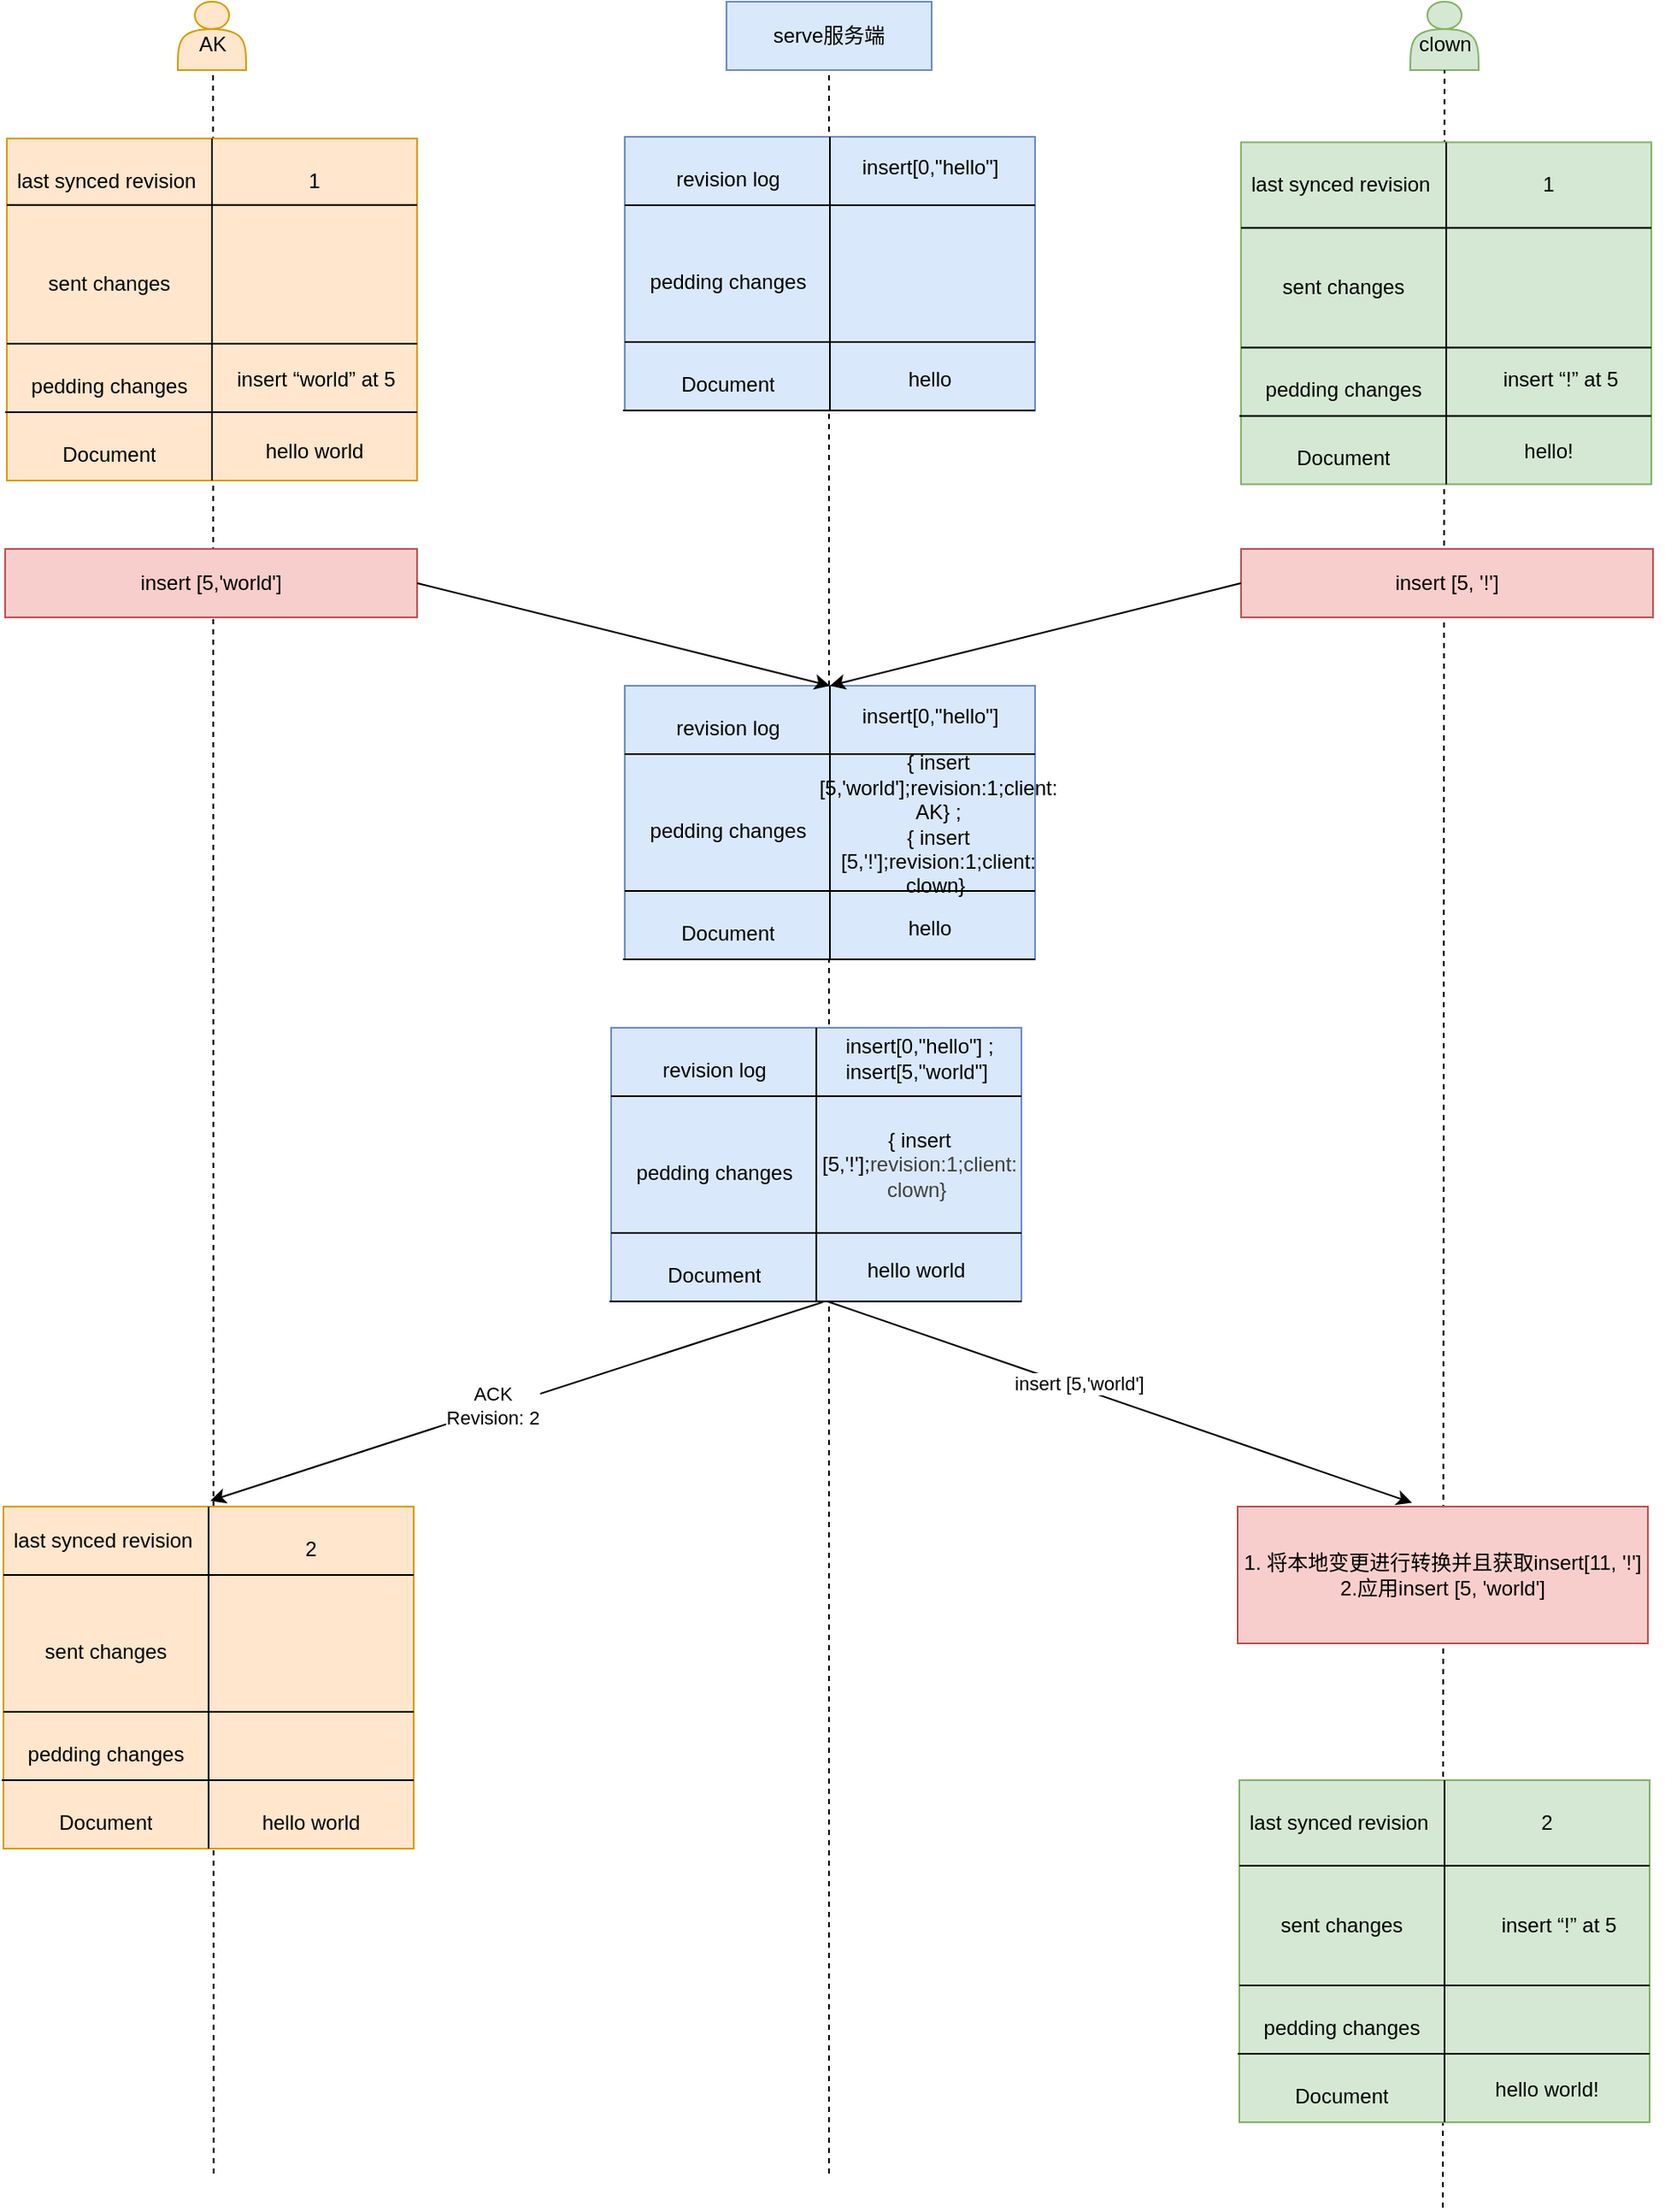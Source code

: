 <mxfile>
    <diagram name="第 1 页" id="E_M3c3dEPE1-523_0gV0">
        <mxGraphModel dx="2163" dy="761" grid="1" gridSize="10" guides="1" tooltips="1" connect="1" arrows="1" fold="1" page="1" pageScale="1" pageWidth="827" pageHeight="1169" math="0" shadow="0">
            <root>
                <mxCell id="0"/>
                <mxCell id="1" parent="0"/>
                <mxCell id="uSvULKUVFTcmLh_3Sc6B-78" value="" style="endArrow=none;dashed=1;html=1;rounded=0;entryX=0.516;entryY=1.061;entryDx=0;entryDy=0;entryPerimeter=0;" parent="1" target="uSvULKUVFTcmLh_3Sc6B-19" edge="1">
                    <mxGeometry width="50" height="50" relative="1" as="geometry">
                        <mxPoint x="81" y="1310" as="sourcePoint"/>
                        <mxPoint x="500" y="270" as="targetPoint"/>
                    </mxGeometry>
                </mxCell>
                <mxCell id="uSvULKUVFTcmLh_3Sc6B-1" value="" style="shape=actor;whiteSpace=wrap;html=1;fillColor=#ffe6cc;strokeColor=#d79b00;" parent="1" vertex="1">
                    <mxGeometry x="60" y="40" width="40" height="40" as="geometry"/>
                </mxCell>
                <mxCell id="uSvULKUVFTcmLh_3Sc6B-19" value="AK" style="text;html=1;align=center;verticalAlign=middle;resizable=0;points=[];autosize=1;strokeColor=none;fillColor=none;" parent="1" vertex="1">
                    <mxGeometry x="60" y="50" width="40" height="30" as="geometry"/>
                </mxCell>
                <mxCell id="uSvULKUVFTcmLh_3Sc6B-20" value="" style="shape=actor;whiteSpace=wrap;html=1;fillColor=#d5e8d4;strokeColor=#82b366;" parent="1" vertex="1">
                    <mxGeometry x="781" y="40" width="40" height="40" as="geometry"/>
                </mxCell>
                <mxCell id="uSvULKUVFTcmLh_3Sc6B-21" value="clown" style="text;html=1;align=center;verticalAlign=middle;resizable=0;points=[];autosize=1;strokeColor=none;fillColor=none;" parent="1" vertex="1">
                    <mxGeometry x="776" y="50" width="50" height="30" as="geometry"/>
                </mxCell>
                <mxCell id="uSvULKUVFTcmLh_3Sc6B-22" value="serve服务端" style="rounded=0;whiteSpace=wrap;html=1;fillColor=#dae8fc;strokeColor=#6c8ebf;" parent="1" vertex="1">
                    <mxGeometry x="381" y="40" width="120" height="40" as="geometry"/>
                </mxCell>
                <mxCell id="uSvULKUVFTcmLh_3Sc6B-38" value="" style="endArrow=none;html=1;rounded=0;entryX=1;entryY=0.25;entryDx=0;entryDy=0;exitX=0;exitY=0.25;exitDx=0;exitDy=0;" parent="1" source="uSvULKUVFTcmLh_3Sc6B-37" target="uSvULKUVFTcmLh_3Sc6B-37" edge="1">
                    <mxGeometry width="50" height="50" relative="1" as="geometry">
                        <mxPoint x="75" y="190" as="sourcePoint"/>
                        <mxPoint x="125" y="140" as="targetPoint"/>
                    </mxGeometry>
                </mxCell>
                <mxCell id="uSvULKUVFTcmLh_3Sc6B-37" value="" style="rounded=0;whiteSpace=wrap;html=1;fillColor=#ffe6cc;strokeColor=#d79b00;" parent="1" vertex="1">
                    <mxGeometry x="-40" y="120" width="240" height="200" as="geometry"/>
                </mxCell>
                <mxCell id="uSvULKUVFTcmLh_3Sc6B-39" value="" style="endArrow=none;html=1;rounded=0;entryX=1;entryY=0.25;entryDx=0;entryDy=0;exitX=0;exitY=0.6;exitDx=0;exitDy=0;exitPerimeter=0;" parent="1" source="uSvULKUVFTcmLh_3Sc6B-37" edge="1">
                    <mxGeometry width="50" height="50" relative="1" as="geometry">
                        <mxPoint y="240" as="sourcePoint"/>
                        <mxPoint x="200" y="240" as="targetPoint"/>
                    </mxGeometry>
                </mxCell>
                <mxCell id="uSvULKUVFTcmLh_3Sc6B-40" value="" style="endArrow=none;html=1;rounded=0;entryX=1;entryY=0.25;entryDx=0;entryDy=0;" parent="1" edge="1">
                    <mxGeometry width="50" height="50" relative="1" as="geometry">
                        <mxPoint x="-41" y="280" as="sourcePoint"/>
                        <mxPoint x="200" y="280" as="targetPoint"/>
                    </mxGeometry>
                </mxCell>
                <mxCell id="uSvULKUVFTcmLh_3Sc6B-41" value="" style="endArrow=none;html=1;rounded=0;entryX=0.5;entryY=0;entryDx=0;entryDy=0;exitX=0.5;exitY=1;exitDx=0;exitDy=0;" parent="1" source="uSvULKUVFTcmLh_3Sc6B-37" target="uSvULKUVFTcmLh_3Sc6B-37" edge="1">
                    <mxGeometry width="50" height="50" relative="1" as="geometry">
                        <mxPoint x="390" y="310" as="sourcePoint"/>
                        <mxPoint x="440" y="260" as="targetPoint"/>
                    </mxGeometry>
                </mxCell>
                <mxCell id="uSvULKUVFTcmLh_3Sc6B-42" value="last synced revision" style="text;strokeColor=none;fillColor=none;align=left;verticalAlign=middle;spacingLeft=4;spacingRight=4;overflow=hidden;points=[[0,0.5],[1,0.5]];portConstraint=eastwest;rotatable=0;whiteSpace=wrap;html=1;" parent="1" vertex="1">
                    <mxGeometry x="-40" y="130" width="120" height="30" as="geometry"/>
                </mxCell>
                <mxCell id="uSvULKUVFTcmLh_3Sc6B-43" value="1" style="text;strokeColor=none;fillColor=none;align=center;verticalAlign=middle;spacingLeft=4;spacingRight=4;overflow=hidden;points=[[0,0.5],[1,0.5]];portConstraint=eastwest;rotatable=0;whiteSpace=wrap;html=1;" parent="1" vertex="1">
                    <mxGeometry x="80" y="130" width="120" height="30" as="geometry"/>
                </mxCell>
                <mxCell id="uSvULKUVFTcmLh_3Sc6B-44" value="sent changes" style="text;strokeColor=none;fillColor=none;align=center;verticalAlign=middle;spacingLeft=4;spacingRight=4;overflow=hidden;points=[[0,0.5],[1,0.5]];portConstraint=eastwest;rotatable=0;whiteSpace=wrap;html=1;" parent="1" vertex="1">
                    <mxGeometry x="-40" y="190" width="120" height="30" as="geometry"/>
                </mxCell>
                <mxCell id="uSvULKUVFTcmLh_3Sc6B-45" value="pedding changes" style="text;strokeColor=none;fillColor=none;align=center;verticalAlign=middle;spacingLeft=4;spacingRight=4;overflow=hidden;points=[[0,0.5],[1,0.5]];portConstraint=eastwest;rotatable=0;whiteSpace=wrap;html=1;" parent="1" vertex="1">
                    <mxGeometry x="-40" y="250" width="120" height="30" as="geometry"/>
                </mxCell>
                <mxCell id="uSvULKUVFTcmLh_3Sc6B-46" value="Document" style="text;strokeColor=none;fillColor=none;align=center;verticalAlign=middle;spacingLeft=4;spacingRight=4;overflow=hidden;points=[[0,0.5],[1,0.5]];portConstraint=eastwest;rotatable=0;whiteSpace=wrap;html=1;" parent="1" vertex="1">
                    <mxGeometry x="-40" y="290" width="120" height="30" as="geometry"/>
                </mxCell>
                <mxCell id="uSvULKUVFTcmLh_3Sc6B-79" value="" style="endArrow=none;dashed=1;html=1;rounded=0;entryX=0.516;entryY=1.061;entryDx=0;entryDy=0;entryPerimeter=0;" parent="1" edge="1">
                    <mxGeometry width="50" height="50" relative="1" as="geometry">
                        <mxPoint x="441" y="1310" as="sourcePoint"/>
                        <mxPoint x="441" y="80" as="targetPoint"/>
                    </mxGeometry>
                </mxCell>
                <mxCell id="uSvULKUVFTcmLh_3Sc6B-80" value="" style="endArrow=none;dashed=1;html=1;rounded=0;entryX=0.516;entryY=1.061;entryDx=0;entryDy=0;entryPerimeter=0;" parent="1" edge="1">
                    <mxGeometry width="50" height="50" relative="1" as="geometry">
                        <mxPoint x="800" y="1330" as="sourcePoint"/>
                        <mxPoint x="801" y="80" as="targetPoint"/>
                    </mxGeometry>
                </mxCell>
                <mxCell id="uSvULKUVFTcmLh_3Sc6B-82" value="" style="endArrow=none;html=1;rounded=0;entryX=1;entryY=0.25;entryDx=0;entryDy=0;exitX=0;exitY=0.25;exitDx=0;exitDy=0;" parent="1" source="uSvULKUVFTcmLh_3Sc6B-83" target="uSvULKUVFTcmLh_3Sc6B-83" edge="1">
                    <mxGeometry width="50" height="50" relative="1" as="geometry">
                        <mxPoint x="73" y="990" as="sourcePoint"/>
                        <mxPoint x="123" y="940" as="targetPoint"/>
                    </mxGeometry>
                </mxCell>
                <mxCell id="uSvULKUVFTcmLh_3Sc6B-83" value="" style="rounded=0;whiteSpace=wrap;html=1;fillColor=#ffe6cc;strokeColor=#d79b00;" parent="1" vertex="1">
                    <mxGeometry x="-42" y="920" width="240" height="200" as="geometry"/>
                </mxCell>
                <mxCell id="uSvULKUVFTcmLh_3Sc6B-84" value="" style="endArrow=none;html=1;rounded=0;entryX=1;entryY=0.25;entryDx=0;entryDy=0;exitX=0;exitY=0.6;exitDx=0;exitDy=0;exitPerimeter=0;" parent="1" source="uSvULKUVFTcmLh_3Sc6B-83" edge="1">
                    <mxGeometry width="50" height="50" relative="1" as="geometry">
                        <mxPoint x="-2" y="1040" as="sourcePoint"/>
                        <mxPoint x="198" y="1040" as="targetPoint"/>
                    </mxGeometry>
                </mxCell>
                <mxCell id="uSvULKUVFTcmLh_3Sc6B-85" value="" style="endArrow=none;html=1;rounded=0;entryX=1;entryY=0.25;entryDx=0;entryDy=0;" parent="1" edge="1">
                    <mxGeometry width="50" height="50" relative="1" as="geometry">
                        <mxPoint x="-43" y="1080" as="sourcePoint"/>
                        <mxPoint x="198" y="1080" as="targetPoint"/>
                    </mxGeometry>
                </mxCell>
                <mxCell id="uSvULKUVFTcmLh_3Sc6B-86" value="" style="endArrow=none;html=1;rounded=0;entryX=0.5;entryY=0;entryDx=0;entryDy=0;exitX=0.5;exitY=1;exitDx=0;exitDy=0;" parent="1" source="uSvULKUVFTcmLh_3Sc6B-83" target="uSvULKUVFTcmLh_3Sc6B-83" edge="1">
                    <mxGeometry width="50" height="50" relative="1" as="geometry">
                        <mxPoint x="388" y="1110" as="sourcePoint"/>
                        <mxPoint x="438" y="1060" as="targetPoint"/>
                    </mxGeometry>
                </mxCell>
                <mxCell id="uSvULKUVFTcmLh_3Sc6B-87" value="last synced revision" style="text;strokeColor=none;fillColor=none;align=left;verticalAlign=middle;spacingLeft=4;spacingRight=4;overflow=hidden;points=[[0,0.5],[1,0.5]];portConstraint=eastwest;rotatable=0;whiteSpace=wrap;html=1;" parent="1" vertex="1">
                    <mxGeometry x="-42" y="920" width="120" height="40" as="geometry"/>
                </mxCell>
                <mxCell id="uSvULKUVFTcmLh_3Sc6B-88" value="2" style="text;strokeColor=none;fillColor=none;align=center;verticalAlign=middle;spacingLeft=4;spacingRight=4;overflow=hidden;points=[[0,0.5],[1,0.5]];portConstraint=eastwest;rotatable=0;whiteSpace=wrap;html=1;" parent="1" vertex="1">
                    <mxGeometry x="78" y="930" width="120" height="30" as="geometry"/>
                </mxCell>
                <mxCell id="uSvULKUVFTcmLh_3Sc6B-89" value="sent changes" style="text;strokeColor=none;fillColor=none;align=center;verticalAlign=middle;spacingLeft=4;spacingRight=4;overflow=hidden;points=[[0,0.5],[1,0.5]];portConstraint=eastwest;rotatable=0;whiteSpace=wrap;html=1;" parent="1" vertex="1">
                    <mxGeometry x="-42" y="990" width="120" height="30" as="geometry"/>
                </mxCell>
                <mxCell id="uSvULKUVFTcmLh_3Sc6B-90" value="pedding changes" style="text;strokeColor=none;fillColor=none;align=center;verticalAlign=middle;spacingLeft=4;spacingRight=4;overflow=hidden;points=[[0,0.5],[1,0.5]];portConstraint=eastwest;rotatable=0;whiteSpace=wrap;html=1;" parent="1" vertex="1">
                    <mxGeometry x="-42" y="1050" width="120" height="30" as="geometry"/>
                </mxCell>
                <mxCell id="uSvULKUVFTcmLh_3Sc6B-91" value="Document" style="text;strokeColor=none;fillColor=none;align=center;verticalAlign=middle;spacingLeft=4;spacingRight=4;overflow=hidden;points=[[0,0.5],[1,0.5]];portConstraint=eastwest;rotatable=0;whiteSpace=wrap;html=1;" parent="1" vertex="1">
                    <mxGeometry x="-42" y="1090" width="120" height="30" as="geometry"/>
                </mxCell>
                <mxCell id="uSvULKUVFTcmLh_3Sc6B-92" value="" style="endArrow=none;html=1;rounded=0;entryX=1;entryY=0.25;entryDx=0;entryDy=0;exitX=0;exitY=0.6;exitDx=0;exitDy=0;exitPerimeter=0;" parent="1" edge="1">
                    <mxGeometry width="50" height="50" relative="1" as="geometry">
                        <mxPoint x="-40" y="158.82" as="sourcePoint"/>
                        <mxPoint x="200" y="158.82" as="targetPoint"/>
                    </mxGeometry>
                </mxCell>
                <mxCell id="uSvULKUVFTcmLh_3Sc6B-93" value="" style="endArrow=none;html=1;rounded=0;entryX=1;entryY=0.25;entryDx=0;entryDy=0;exitX=0;exitY=0.6;exitDx=0;exitDy=0;exitPerimeter=0;" parent="1" edge="1">
                    <mxGeometry width="50" height="50" relative="1" as="geometry">
                        <mxPoint x="-42" y="960" as="sourcePoint"/>
                        <mxPoint x="198" y="960" as="targetPoint"/>
                    </mxGeometry>
                </mxCell>
                <mxCell id="uSvULKUVFTcmLh_3Sc6B-95" value="hello world" style="text;html=1;align=center;verticalAlign=middle;whiteSpace=wrap;rounded=0;" parent="1" vertex="1">
                    <mxGeometry x="88" y="1090" width="100" height="30" as="geometry"/>
                </mxCell>
                <mxCell id="uSvULKUVFTcmLh_3Sc6B-123" value="" style="rounded=0;whiteSpace=wrap;html=1;fillColor=#dae8fc;strokeColor=#6c8ebf;" parent="1" vertex="1">
                    <mxGeometry x="321.5" y="119" width="240" height="160" as="geometry"/>
                </mxCell>
                <mxCell id="uSvULKUVFTcmLh_3Sc6B-124" value="" style="endArrow=none;html=1;rounded=0;entryX=1;entryY=0.25;entryDx=0;entryDy=0;exitX=0;exitY=0.25;exitDx=0;exitDy=0;" parent="1" source="uSvULKUVFTcmLh_3Sc6B-123" target="uSvULKUVFTcmLh_3Sc6B-123" edge="1">
                    <mxGeometry width="50" height="50" relative="1" as="geometry">
                        <mxPoint x="436.5" y="189" as="sourcePoint"/>
                        <mxPoint x="486.5" y="139" as="targetPoint"/>
                    </mxGeometry>
                </mxCell>
                <mxCell id="uSvULKUVFTcmLh_3Sc6B-125" value="" style="endArrow=none;html=1;rounded=0;exitX=0;exitY=0.75;exitDx=0;exitDy=0;" parent="1" source="uSvULKUVFTcmLh_3Sc6B-123" edge="1">
                    <mxGeometry width="50" height="50" relative="1" as="geometry">
                        <mxPoint x="361.5" y="239" as="sourcePoint"/>
                        <mxPoint x="561.5" y="239" as="targetPoint"/>
                    </mxGeometry>
                </mxCell>
                <mxCell id="uSvULKUVFTcmLh_3Sc6B-126" value="" style="endArrow=none;html=1;rounded=0;entryX=1;entryY=0.25;entryDx=0;entryDy=0;" parent="1" edge="1">
                    <mxGeometry width="50" height="50" relative="1" as="geometry">
                        <mxPoint x="320.5" y="279" as="sourcePoint"/>
                        <mxPoint x="561.5" y="279" as="targetPoint"/>
                    </mxGeometry>
                </mxCell>
                <mxCell id="uSvULKUVFTcmLh_3Sc6B-127" value="" style="endArrow=none;html=1;rounded=0;entryX=0.5;entryY=0;entryDx=0;entryDy=0;exitX=0.5;exitY=1;exitDx=0;exitDy=0;" parent="1" source="uSvULKUVFTcmLh_3Sc6B-123" target="uSvULKUVFTcmLh_3Sc6B-123" edge="1">
                    <mxGeometry width="50" height="50" relative="1" as="geometry">
                        <mxPoint x="751.5" y="309.0" as="sourcePoint"/>
                        <mxPoint x="801.5" y="259" as="targetPoint"/>
                    </mxGeometry>
                </mxCell>
                <mxCell id="uSvULKUVFTcmLh_3Sc6B-128" value="revision log" style="text;strokeColor=none;fillColor=none;align=center;verticalAlign=middle;spacingLeft=4;spacingRight=4;overflow=hidden;points=[[0,0.5],[1,0.5]];portConstraint=eastwest;rotatable=0;whiteSpace=wrap;html=1;" parent="1" vertex="1">
                    <mxGeometry x="321.5" y="129" width="120" height="30" as="geometry"/>
                </mxCell>
                <mxCell id="uSvULKUVFTcmLh_3Sc6B-129" value="pedding changes" style="text;strokeColor=none;fillColor=none;align=center;verticalAlign=middle;spacingLeft=4;spacingRight=4;overflow=hidden;points=[[0,0.5],[1,0.5]];portConstraint=eastwest;rotatable=0;whiteSpace=wrap;html=1;" parent="1" vertex="1">
                    <mxGeometry x="321.5" y="189" width="120" height="30" as="geometry"/>
                </mxCell>
                <mxCell id="uSvULKUVFTcmLh_3Sc6B-130" value="Document" style="text;strokeColor=none;fillColor=none;align=center;verticalAlign=middle;spacingLeft=4;spacingRight=4;overflow=hidden;points=[[0,0.5],[1,0.5]];portConstraint=eastwest;rotatable=0;whiteSpace=wrap;html=1;" parent="1" vertex="1">
                    <mxGeometry x="321.5" y="249" width="120" height="30" as="geometry"/>
                </mxCell>
                <mxCell id="3" value="hello world" style="text;html=1;align=center;verticalAlign=middle;whiteSpace=wrap;rounded=0;" parent="1" vertex="1">
                    <mxGeometry x="90" y="288" width="100" height="30" as="geometry"/>
                </mxCell>
                <mxCell id="7" value="&lt;span style=&quot;color: rgb(0, 0, 0); text-align: left;&quot;&gt;insert[0,&quot;hello&quot;]&amp;nbsp;&lt;/span&gt;" style="text;html=1;align=center;verticalAlign=middle;whiteSpace=wrap;rounded=0;" parent="1" vertex="1">
                    <mxGeometry x="449.5" y="122.2" width="104" height="30" as="geometry"/>
                </mxCell>
                <mxCell id="8" value="hello" style="text;html=1;align=center;verticalAlign=middle;whiteSpace=wrap;rounded=0;" parent="1" vertex="1">
                    <mxGeometry x="449.5" y="246.2" width="100" height="30" as="geometry"/>
                </mxCell>
                <mxCell id="10" value="" style="rounded=0;whiteSpace=wrap;html=1;fillColor=#d5e8d4;strokeColor=#82b366;" parent="1" vertex="1">
                    <mxGeometry x="682" y="122.2" width="240" height="200" as="geometry"/>
                </mxCell>
                <mxCell id="11" value="" style="endArrow=none;html=1;rounded=0;entryX=1;entryY=0.25;entryDx=0;entryDy=0;exitX=0;exitY=0.25;exitDx=0;exitDy=0;" parent="1" source="10" target="10" edge="1">
                    <mxGeometry width="50" height="50" relative="1" as="geometry">
                        <mxPoint x="797" y="192.2" as="sourcePoint"/>
                        <mxPoint x="847" y="142.2" as="targetPoint"/>
                    </mxGeometry>
                </mxCell>
                <mxCell id="12" value="" style="endArrow=none;html=1;rounded=0;entryX=1;entryY=0.25;entryDx=0;entryDy=0;exitX=0;exitY=0.6;exitDx=0;exitDy=0;exitPerimeter=0;" parent="1" source="10" edge="1">
                    <mxGeometry width="50" height="50" relative="1" as="geometry">
                        <mxPoint x="722" y="242.2" as="sourcePoint"/>
                        <mxPoint x="922" y="242.2" as="targetPoint"/>
                    </mxGeometry>
                </mxCell>
                <mxCell id="13" value="" style="endArrow=none;html=1;rounded=0;entryX=1;entryY=0.25;entryDx=0;entryDy=0;" parent="1" edge="1">
                    <mxGeometry width="50" height="50" relative="1" as="geometry">
                        <mxPoint x="681" y="282.2" as="sourcePoint"/>
                        <mxPoint x="922" y="282.2" as="targetPoint"/>
                    </mxGeometry>
                </mxCell>
                <mxCell id="14" value="" style="endArrow=none;html=1;rounded=0;entryX=0.5;entryY=0;entryDx=0;entryDy=0;exitX=0.5;exitY=1;exitDx=0;exitDy=0;" parent="1" source="10" target="10" edge="1">
                    <mxGeometry width="50" height="50" relative="1" as="geometry">
                        <mxPoint x="1112" y="312.2" as="sourcePoint"/>
                        <mxPoint x="1162" y="262.2" as="targetPoint"/>
                    </mxGeometry>
                </mxCell>
                <mxCell id="15" value="last synced revision" style="text;strokeColor=none;fillColor=none;align=left;verticalAlign=middle;spacingLeft=4;spacingRight=4;overflow=hidden;points=[[0,0.5],[1,0.5]];portConstraint=eastwest;rotatable=0;whiteSpace=wrap;html=1;" parent="1" vertex="1">
                    <mxGeometry x="682" y="132.2" width="120" height="30" as="geometry"/>
                </mxCell>
                <mxCell id="16" value="1" style="text;strokeColor=none;fillColor=none;align=center;verticalAlign=middle;spacingLeft=4;spacingRight=4;overflow=hidden;points=[[0,0.5],[1,0.5]];portConstraint=eastwest;rotatable=0;whiteSpace=wrap;html=1;" parent="1" vertex="1">
                    <mxGeometry x="802" y="132.2" width="120" height="30" as="geometry"/>
                </mxCell>
                <mxCell id="17" value="sent changes" style="text;strokeColor=none;fillColor=none;align=center;verticalAlign=middle;spacingLeft=4;spacingRight=4;overflow=hidden;points=[[0,0.5],[1,0.5]];portConstraint=eastwest;rotatable=0;whiteSpace=wrap;html=1;" parent="1" vertex="1">
                    <mxGeometry x="682" y="192.2" width="120" height="30" as="geometry"/>
                </mxCell>
                <mxCell id="18" value="pedding changes" style="text;strokeColor=none;fillColor=none;align=center;verticalAlign=middle;spacingLeft=4;spacingRight=4;overflow=hidden;points=[[0,0.5],[1,0.5]];portConstraint=eastwest;rotatable=0;whiteSpace=wrap;html=1;" parent="1" vertex="1">
                    <mxGeometry x="682" y="252.2" width="120" height="30" as="geometry"/>
                </mxCell>
                <mxCell id="19" value="Document" style="text;strokeColor=none;fillColor=none;align=center;verticalAlign=middle;spacingLeft=4;spacingRight=4;overflow=hidden;points=[[0,0.5],[1,0.5]];portConstraint=eastwest;rotatable=0;whiteSpace=wrap;html=1;" parent="1" vertex="1">
                    <mxGeometry x="682" y="292.2" width="120" height="30" as="geometry"/>
                </mxCell>
                <mxCell id="20" value="&lt;span style=&quot;color: rgb(0, 0, 0);&quot;&gt;insert “!” at 5&lt;/span&gt;" style="text;html=1;align=center;verticalAlign=middle;whiteSpace=wrap;rounded=0;" parent="1" vertex="1">
                    <mxGeometry x="809" y="246.2" width="120" height="30" as="geometry"/>
                </mxCell>
                <mxCell id="21" value="&lt;span style=&quot;color: rgb(0, 0, 0);&quot;&gt;hello!&lt;/span&gt;" style="text;html=1;align=center;verticalAlign=middle;whiteSpace=wrap;rounded=0;" parent="1" vertex="1">
                    <mxGeometry x="802" y="288.2" width="120" height="30" as="geometry"/>
                </mxCell>
                <mxCell id="23" value="insert “world” at 5" style="text;html=1;align=center;verticalAlign=middle;whiteSpace=wrap;rounded=0;" parent="1" vertex="1">
                    <mxGeometry x="81" y="246.2" width="120" height="30" as="geometry"/>
                </mxCell>
                <mxCell id="43" value="insert [&lt;span style=&quot;color: rgb(0, 0, 0);&quot;&gt;5,&lt;/span&gt;&#39;world&#39;]" style="rounded=0;whiteSpace=wrap;html=1;fillColor=#f8cecc;strokeColor=#b85450;" vertex="1" parent="1">
                    <mxGeometry x="-41" y="360" width="241" height="40" as="geometry"/>
                </mxCell>
                <mxCell id="45" value="insert [&lt;span style=&quot;color: rgb(0, 0, 0);&quot;&gt;5,&amp;nbsp;&lt;/span&gt;&#39;!&#39;]" style="rounded=0;whiteSpace=wrap;html=1;fillColor=#f8cecc;strokeColor=#b85450;" vertex="1" parent="1">
                    <mxGeometry x="682" y="360" width="241" height="40" as="geometry"/>
                </mxCell>
                <mxCell id="57" value="" style="rounded=0;whiteSpace=wrap;html=1;fillColor=#dae8fc;strokeColor=#6c8ebf;" vertex="1" parent="1">
                    <mxGeometry x="321.5" y="440" width="240" height="160" as="geometry"/>
                </mxCell>
                <mxCell id="58" value="" style="endArrow=none;html=1;rounded=0;entryX=1;entryY=0.25;entryDx=0;entryDy=0;exitX=0;exitY=0.25;exitDx=0;exitDy=0;" edge="1" parent="1" source="57" target="57">
                    <mxGeometry width="50" height="50" relative="1" as="geometry">
                        <mxPoint x="436.5" y="510" as="sourcePoint"/>
                        <mxPoint x="486.5" y="460" as="targetPoint"/>
                    </mxGeometry>
                </mxCell>
                <mxCell id="59" value="" style="endArrow=none;html=1;rounded=0;exitX=0;exitY=0.75;exitDx=0;exitDy=0;" edge="1" parent="1" source="57">
                    <mxGeometry width="50" height="50" relative="1" as="geometry">
                        <mxPoint x="361.5" y="560.0" as="sourcePoint"/>
                        <mxPoint x="561.5" y="560.0" as="targetPoint"/>
                    </mxGeometry>
                </mxCell>
                <mxCell id="60" value="" style="endArrow=none;html=1;rounded=0;entryX=1;entryY=0.25;entryDx=0;entryDy=0;" edge="1" parent="1">
                    <mxGeometry width="50" height="50" relative="1" as="geometry">
                        <mxPoint x="320.5" y="600.0" as="sourcePoint"/>
                        <mxPoint x="561.5" y="600.0" as="targetPoint"/>
                    </mxGeometry>
                </mxCell>
                <mxCell id="61" value="" style="endArrow=none;html=1;rounded=0;entryX=0.5;entryY=0;entryDx=0;entryDy=0;exitX=0.5;exitY=1;exitDx=0;exitDy=0;" edge="1" parent="1" source="57" target="57">
                    <mxGeometry width="50" height="50" relative="1" as="geometry">
                        <mxPoint x="751.5" y="630" as="sourcePoint"/>
                        <mxPoint x="801.5" y="580.0" as="targetPoint"/>
                    </mxGeometry>
                </mxCell>
                <mxCell id="62" value="revision log" style="text;strokeColor=none;fillColor=none;align=center;verticalAlign=middle;spacingLeft=4;spacingRight=4;overflow=hidden;points=[[0,0.5],[1,0.5]];portConstraint=eastwest;rotatable=0;whiteSpace=wrap;html=1;" vertex="1" parent="1">
                    <mxGeometry x="321.5" y="450" width="120" height="30" as="geometry"/>
                </mxCell>
                <mxCell id="63" value="pedding changes" style="text;strokeColor=none;fillColor=none;align=center;verticalAlign=middle;spacingLeft=4;spacingRight=4;overflow=hidden;points=[[0,0.5],[1,0.5]];portConstraint=eastwest;rotatable=0;whiteSpace=wrap;html=1;" vertex="1" parent="1">
                    <mxGeometry x="321.5" y="510" width="120" height="30" as="geometry"/>
                </mxCell>
                <mxCell id="64" value="Document" style="text;strokeColor=none;fillColor=none;align=center;verticalAlign=middle;spacingLeft=4;spacingRight=4;overflow=hidden;points=[[0,0.5],[1,0.5]];portConstraint=eastwest;rotatable=0;whiteSpace=wrap;html=1;" vertex="1" parent="1">
                    <mxGeometry x="321.5" y="570.0" width="120" height="30" as="geometry"/>
                </mxCell>
                <mxCell id="65" value="&lt;span style=&quot;color: rgb(0, 0, 0); text-align: left;&quot;&gt;insert[0,&quot;hello&quot;]&amp;nbsp;&lt;/span&gt;" style="text;html=1;align=center;verticalAlign=middle;whiteSpace=wrap;rounded=0;" vertex="1" parent="1">
                    <mxGeometry x="449.5" y="443.2" width="104" height="30" as="geometry"/>
                </mxCell>
                <mxCell id="66" value="hello" style="text;html=1;align=center;verticalAlign=middle;whiteSpace=wrap;rounded=0;" vertex="1" parent="1">
                    <mxGeometry x="449.5" y="567.2" width="100" height="30" as="geometry"/>
                </mxCell>
                <mxCell id="68" value="" style="endArrow=classic;html=1;exitX=1;exitY=0.5;exitDx=0;exitDy=0;entryX=0.5;entryY=0;entryDx=0;entryDy=0;" edge="1" parent="1" source="43" target="57">
                    <mxGeometry width="50" height="50" relative="1" as="geometry">
                        <mxPoint x="360" y="480" as="sourcePoint"/>
                        <mxPoint x="410" y="430" as="targetPoint"/>
                    </mxGeometry>
                </mxCell>
                <mxCell id="69" value="" style="endArrow=classic;html=1;exitX=0;exitY=0.5;exitDx=0;exitDy=0;entryX=0.5;entryY=0;entryDx=0;entryDy=0;" edge="1" parent="1" source="45" target="57">
                    <mxGeometry width="50" height="50" relative="1" as="geometry">
                        <mxPoint x="360" y="480" as="sourcePoint"/>
                        <mxPoint x="442" y="400" as="targetPoint"/>
                    </mxGeometry>
                </mxCell>
                <mxCell id="71" value="{ insert [5,&#39;world&#39;];&lt;span style=&quot;background-color: transparent;&quot;&gt;revision:1;&lt;/span&gt;&lt;font style=&quot;background-color: transparent;&quot;&gt;client: AK&lt;/font&gt;&lt;span style=&quot;background-color: transparent;&quot;&gt;} ;&lt;/span&gt;&lt;div&gt;&lt;span style=&quot;color: rgb(0, 0, 0);&quot;&gt;{ insert [5,&#39;!&#39;];&lt;/span&gt;&lt;span style=&quot;background-color: transparent;&quot;&gt;revision:1;&lt;/span&gt;&lt;font style=&quot;background-color: transparent;&quot;&gt;client: clown&lt;/font&gt;&lt;span style=&quot;background-color: transparent;&quot;&gt;}&amp;nbsp;&lt;/span&gt;&lt;span style=&quot;background-color: transparent;&quot;&gt;&lt;/span&gt;&lt;/div&gt;" style="text;html=1;align=center;verticalAlign=middle;whiteSpace=wrap;rounded=0;" vertex="1" parent="1">
                    <mxGeometry x="450" y="480" width="110" height="81.33" as="geometry"/>
                </mxCell>
                <mxCell id="72" value="" style="rounded=0;whiteSpace=wrap;html=1;fillColor=#dae8fc;strokeColor=#6c8ebf;" vertex="1" parent="1">
                    <mxGeometry x="313.5" y="640" width="240" height="160" as="geometry"/>
                </mxCell>
                <mxCell id="73" value="" style="endArrow=none;html=1;rounded=0;entryX=1;entryY=0.25;entryDx=0;entryDy=0;exitX=0;exitY=0.25;exitDx=0;exitDy=0;" edge="1" parent="1" source="72" target="72">
                    <mxGeometry width="50" height="50" relative="1" as="geometry">
                        <mxPoint x="428.5" y="710" as="sourcePoint"/>
                        <mxPoint x="478.5" y="660" as="targetPoint"/>
                    </mxGeometry>
                </mxCell>
                <mxCell id="74" value="" style="endArrow=none;html=1;rounded=0;exitX=0;exitY=0.75;exitDx=0;exitDy=0;" edge="1" parent="1" source="72">
                    <mxGeometry width="50" height="50" relative="1" as="geometry">
                        <mxPoint x="353.5" y="760.0" as="sourcePoint"/>
                        <mxPoint x="553.5" y="760.0" as="targetPoint"/>
                    </mxGeometry>
                </mxCell>
                <mxCell id="75" value="" style="endArrow=none;html=1;rounded=0;entryX=1;entryY=0.25;entryDx=0;entryDy=0;" edge="1" parent="1">
                    <mxGeometry width="50" height="50" relative="1" as="geometry">
                        <mxPoint x="312.5" y="800.0" as="sourcePoint"/>
                        <mxPoint x="553.5" y="800.0" as="targetPoint"/>
                    </mxGeometry>
                </mxCell>
                <mxCell id="76" value="" style="endArrow=none;html=1;rounded=0;entryX=0.5;entryY=0;entryDx=0;entryDy=0;exitX=0.5;exitY=1;exitDx=0;exitDy=0;" edge="1" parent="1" source="72" target="72">
                    <mxGeometry width="50" height="50" relative="1" as="geometry">
                        <mxPoint x="743.5" y="830" as="sourcePoint"/>
                        <mxPoint x="793.5" y="780.0" as="targetPoint"/>
                    </mxGeometry>
                </mxCell>
                <mxCell id="77" value="revision log" style="text;strokeColor=none;fillColor=none;align=center;verticalAlign=middle;spacingLeft=4;spacingRight=4;overflow=hidden;points=[[0,0.5],[1,0.5]];portConstraint=eastwest;rotatable=0;whiteSpace=wrap;html=1;" vertex="1" parent="1">
                    <mxGeometry x="313.5" y="650" width="120" height="30" as="geometry"/>
                </mxCell>
                <mxCell id="78" value="pedding changes" style="text;strokeColor=none;fillColor=none;align=center;verticalAlign=middle;spacingLeft=4;spacingRight=4;overflow=hidden;points=[[0,0.5],[1,0.5]];portConstraint=eastwest;rotatable=0;whiteSpace=wrap;html=1;" vertex="1" parent="1">
                    <mxGeometry x="313.5" y="710" width="120" height="30" as="geometry"/>
                </mxCell>
                <mxCell id="79" value="Document" style="text;strokeColor=none;fillColor=none;align=center;verticalAlign=middle;spacingLeft=4;spacingRight=4;overflow=hidden;points=[[0,0.5],[1,0.5]];portConstraint=eastwest;rotatable=0;whiteSpace=wrap;html=1;" vertex="1" parent="1">
                    <mxGeometry x="313.5" y="770.0" width="120" height="30" as="geometry"/>
                </mxCell>
                <mxCell id="80" value="&lt;span style=&quot;color: rgb(0, 0, 0); text-align: left;&quot;&gt;insert[0,&quot;hello&quot;] ;&lt;/span&gt;&lt;div&gt;&lt;span style=&quot;color: rgb(0, 0, 0); text-align: left;&quot;&gt;&lt;span style=&quot;color: rgb(0, 0, 0);&quot;&gt;insert[5,&quot;world&quot;]&amp;nbsp;&lt;/span&gt;&lt;/span&gt;&lt;/div&gt;" style="text;html=1;align=center;verticalAlign=middle;whiteSpace=wrap;rounded=0;" vertex="1" parent="1">
                    <mxGeometry x="441.5" y="643.2" width="104" height="30" as="geometry"/>
                </mxCell>
                <mxCell id="81" value="hello world" style="text;html=1;align=center;verticalAlign=middle;whiteSpace=wrap;rounded=0;" vertex="1" parent="1">
                    <mxGeometry x="441.5" y="767.2" width="100" height="30" as="geometry"/>
                </mxCell>
                <mxCell id="83" value="&lt;span style=&quot;color: rgb(0, 0, 0);&quot;&gt;{ insert [5,&#39;!&#39;];&lt;/span&gt;&lt;span style=&quot;color: rgb(63, 63, 63); background-color: transparent;&quot;&gt;revision:1;&lt;/span&gt;&lt;font style=&quot;color: rgb(63, 63, 63); background-color: transparent;&quot;&gt;client: clown&lt;/font&gt;&lt;span style=&quot;color: rgb(63, 63, 63); background-color: transparent;&quot;&gt;}&amp;nbsp;&lt;/span&gt;" style="text;html=1;align=center;verticalAlign=middle;whiteSpace=wrap;rounded=0;" vertex="1" parent="1">
                    <mxGeometry x="463.5" y="705" width="60" height="30" as="geometry"/>
                </mxCell>
                <mxCell id="85" value="" style="endArrow=classic;html=1;exitX=1.034;exitY=1.011;exitDx=0;exitDy=0;exitPerimeter=0;entryX=1.009;entryY=-0.085;entryDx=0;entryDy=0;entryPerimeter=0;" edge="1" parent="1" source="79" target="uSvULKUVFTcmLh_3Sc6B-87">
                    <mxGeometry width="50" height="50" relative="1" as="geometry">
                        <mxPoint x="320" y="970" as="sourcePoint"/>
                        <mxPoint x="370" y="920" as="targetPoint"/>
                    </mxGeometry>
                </mxCell>
                <mxCell id="86" value="ACK&lt;div&gt;Revision: 2&lt;/div&gt;" style="edgeLabel;html=1;align=center;verticalAlign=middle;resizable=0;points=[];" vertex="1" connectable="0" parent="85">
                    <mxGeometry x="0.079" y="-3" relative="1" as="geometry">
                        <mxPoint x="1" as="offset"/>
                    </mxGeometry>
                </mxCell>
                <mxCell id="87" value="1. 将本地变更进行转换并且获取insert[11, &#39;!&#39;]&lt;div&gt;2.应用insert [5, &#39;world&#39;]&lt;/div&gt;" style="rounded=0;whiteSpace=wrap;html=1;fillColor=#f8cecc;strokeColor=#b85450;" vertex="1" parent="1">
                    <mxGeometry x="680" y="920" width="240" height="80" as="geometry"/>
                </mxCell>
                <mxCell id="88" value="" style="endArrow=classic;html=1;entryX=0.425;entryY=-0.028;entryDx=0;entryDy=0;entryPerimeter=0;" edge="1" parent="1" target="87">
                    <mxGeometry width="50" height="50" relative="1" as="geometry">
                        <mxPoint x="440" y="800" as="sourcePoint"/>
                        <mxPoint x="800" y="910" as="targetPoint"/>
                    </mxGeometry>
                </mxCell>
                <mxCell id="90" value="insert [5,&#39;world&#39;]" style="edgeLabel;html=1;align=center;verticalAlign=middle;resizable=0;points=[];" vertex="1" connectable="0" parent="88">
                    <mxGeometry x="-0.149" y="3" relative="1" as="geometry">
                        <mxPoint as="offset"/>
                    </mxGeometry>
                </mxCell>
                <mxCell id="91" value="" style="rounded=0;whiteSpace=wrap;html=1;fillColor=#d5e8d4;strokeColor=#82b366;" vertex="1" parent="1">
                    <mxGeometry x="681" y="1080" width="240" height="200" as="geometry"/>
                </mxCell>
                <mxCell id="92" value="" style="endArrow=none;html=1;rounded=0;entryX=1;entryY=0.25;entryDx=0;entryDy=0;exitX=0;exitY=0.25;exitDx=0;exitDy=0;" edge="1" parent="1" source="91" target="91">
                    <mxGeometry width="50" height="50" relative="1" as="geometry">
                        <mxPoint x="796" y="1150" as="sourcePoint"/>
                        <mxPoint x="846" y="1100" as="targetPoint"/>
                    </mxGeometry>
                </mxCell>
                <mxCell id="93" value="" style="endArrow=none;html=1;rounded=0;entryX=1;entryY=0.25;entryDx=0;entryDy=0;exitX=0;exitY=0.6;exitDx=0;exitDy=0;exitPerimeter=0;" edge="1" parent="1" source="91">
                    <mxGeometry width="50" height="50" relative="1" as="geometry">
                        <mxPoint x="721" y="1200" as="sourcePoint"/>
                        <mxPoint x="921" y="1200" as="targetPoint"/>
                    </mxGeometry>
                </mxCell>
                <mxCell id="94" value="" style="endArrow=none;html=1;rounded=0;entryX=1;entryY=0.25;entryDx=0;entryDy=0;" edge="1" parent="1">
                    <mxGeometry width="50" height="50" relative="1" as="geometry">
                        <mxPoint x="680" y="1240" as="sourcePoint"/>
                        <mxPoint x="921" y="1240" as="targetPoint"/>
                    </mxGeometry>
                </mxCell>
                <mxCell id="95" value="" style="endArrow=none;html=1;rounded=0;entryX=0.5;entryY=0;entryDx=0;entryDy=0;exitX=0.5;exitY=1;exitDx=0;exitDy=0;" edge="1" parent="1" source="91" target="91">
                    <mxGeometry width="50" height="50" relative="1" as="geometry">
                        <mxPoint x="1111" y="1270" as="sourcePoint"/>
                        <mxPoint x="1161" y="1220" as="targetPoint"/>
                    </mxGeometry>
                </mxCell>
                <mxCell id="96" value="last synced revision" style="text;strokeColor=none;fillColor=none;align=left;verticalAlign=middle;spacingLeft=4;spacingRight=4;overflow=hidden;points=[[0,0.5],[1,0.5]];portConstraint=eastwest;rotatable=0;whiteSpace=wrap;html=1;" vertex="1" parent="1">
                    <mxGeometry x="681" y="1090" width="120" height="30" as="geometry"/>
                </mxCell>
                <mxCell id="97" value="2" style="text;strokeColor=none;fillColor=none;align=center;verticalAlign=middle;spacingLeft=4;spacingRight=4;overflow=hidden;points=[[0,0.5],[1,0.5]];portConstraint=eastwest;rotatable=0;whiteSpace=wrap;html=1;" vertex="1" parent="1">
                    <mxGeometry x="801" y="1090" width="120" height="30" as="geometry"/>
                </mxCell>
                <mxCell id="98" value="sent changes" style="text;strokeColor=none;fillColor=none;align=center;verticalAlign=middle;spacingLeft=4;spacingRight=4;overflow=hidden;points=[[0,0.5],[1,0.5]];portConstraint=eastwest;rotatable=0;whiteSpace=wrap;html=1;" vertex="1" parent="1">
                    <mxGeometry x="681" y="1150" width="120" height="30" as="geometry"/>
                </mxCell>
                <mxCell id="99" value="pedding changes" style="text;strokeColor=none;fillColor=none;align=center;verticalAlign=middle;spacingLeft=4;spacingRight=4;overflow=hidden;points=[[0,0.5],[1,0.5]];portConstraint=eastwest;rotatable=0;whiteSpace=wrap;html=1;" vertex="1" parent="1">
                    <mxGeometry x="681" y="1210" width="120" height="30" as="geometry"/>
                </mxCell>
                <mxCell id="100" value="Document" style="text;strokeColor=none;fillColor=none;align=center;verticalAlign=middle;spacingLeft=4;spacingRight=4;overflow=hidden;points=[[0,0.5],[1,0.5]];portConstraint=eastwest;rotatable=0;whiteSpace=wrap;html=1;" vertex="1" parent="1">
                    <mxGeometry x="681" y="1250" width="120" height="30" as="geometry"/>
                </mxCell>
                <mxCell id="102" value="&lt;span style=&quot;color: rgb(0, 0, 0);&quot;&gt;hello world!&lt;/span&gt;" style="text;html=1;align=center;verticalAlign=middle;whiteSpace=wrap;rounded=0;" vertex="1" parent="1">
                    <mxGeometry x="801" y="1246" width="120" height="30" as="geometry"/>
                </mxCell>
                <mxCell id="103" value="&lt;span style=&quot;color: rgb(0, 0, 0);&quot;&gt;insert “!” at 5&lt;/span&gt;" style="text;html=1;align=center;verticalAlign=middle;whiteSpace=wrap;rounded=0;" vertex="1" parent="1">
                    <mxGeometry x="808" y="1150" width="120" height="30" as="geometry"/>
                </mxCell>
            </root>
        </mxGraphModel>
    </diagram>
</mxfile>